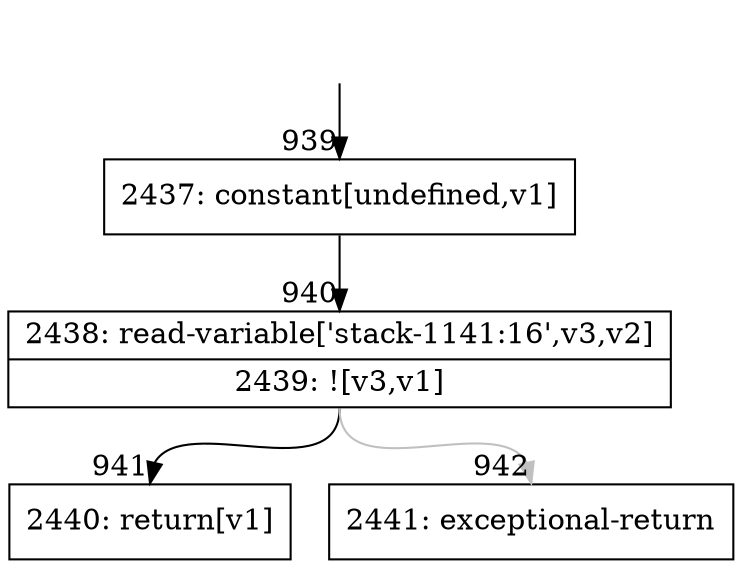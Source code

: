 digraph {
rankdir="TD"
BB_entry71[shape=none,label=""];
BB_entry71 -> BB939 [tailport=s, headport=n, headlabel="    939"]
BB939 [shape=record label="{2437: constant[undefined,v1]}" ] 
BB939 -> BB940 [tailport=s, headport=n, headlabel="      940"]
BB940 [shape=record label="{2438: read-variable['stack-1141:16',v3,v2]|2439: ![v3,v1]}" ] 
BB940 -> BB941 [tailport=s, headport=n, headlabel="      941"]
BB940 -> BB942 [tailport=s, headport=n, color=gray, headlabel="      942"]
BB941 [shape=record label="{2440: return[v1]}" ] 
BB942 [shape=record label="{2441: exceptional-return}" ] 
}
